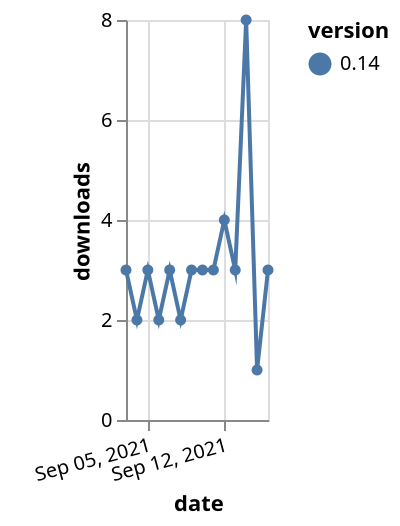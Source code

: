 {"$schema": "https://vega.github.io/schema/vega-lite/v5.json", "description": "A simple bar chart with embedded data.", "data": {"values": [{"date": "2021-09-03", "total": 5995, "delta": 3, "version": "0.14"}, {"date": "2021-09-04", "total": 5997, "delta": 2, "version": "0.14"}, {"date": "2021-09-05", "total": 6000, "delta": 3, "version": "0.14"}, {"date": "2021-09-06", "total": 6002, "delta": 2, "version": "0.14"}, {"date": "2021-09-07", "total": 6005, "delta": 3, "version": "0.14"}, {"date": "2021-09-08", "total": 6007, "delta": 2, "version": "0.14"}, {"date": "2021-09-09", "total": 6010, "delta": 3, "version": "0.14"}, {"date": "2021-09-10", "total": 6013, "delta": 3, "version": "0.14"}, {"date": "2021-09-11", "total": 6016, "delta": 3, "version": "0.14"}, {"date": "2021-09-12", "total": 6020, "delta": 4, "version": "0.14"}, {"date": "2021-09-13", "total": 6023, "delta": 3, "version": "0.14"}, {"date": "2021-09-14", "total": 6031, "delta": 8, "version": "0.14"}, {"date": "2021-09-15", "total": 6032, "delta": 1, "version": "0.14"}, {"date": "2021-09-16", "total": 6035, "delta": 3, "version": "0.14"}]}, "width": "container", "mark": {"type": "line", "point": {"filled": true}}, "encoding": {"x": {"field": "date", "type": "temporal", "timeUnit": "yearmonthdate", "title": "date", "axis": {"labelAngle": -15}}, "y": {"field": "delta", "type": "quantitative", "title": "downloads"}, "color": {"field": "version", "type": "nominal"}, "tooltip": {"field": "delta"}}}
